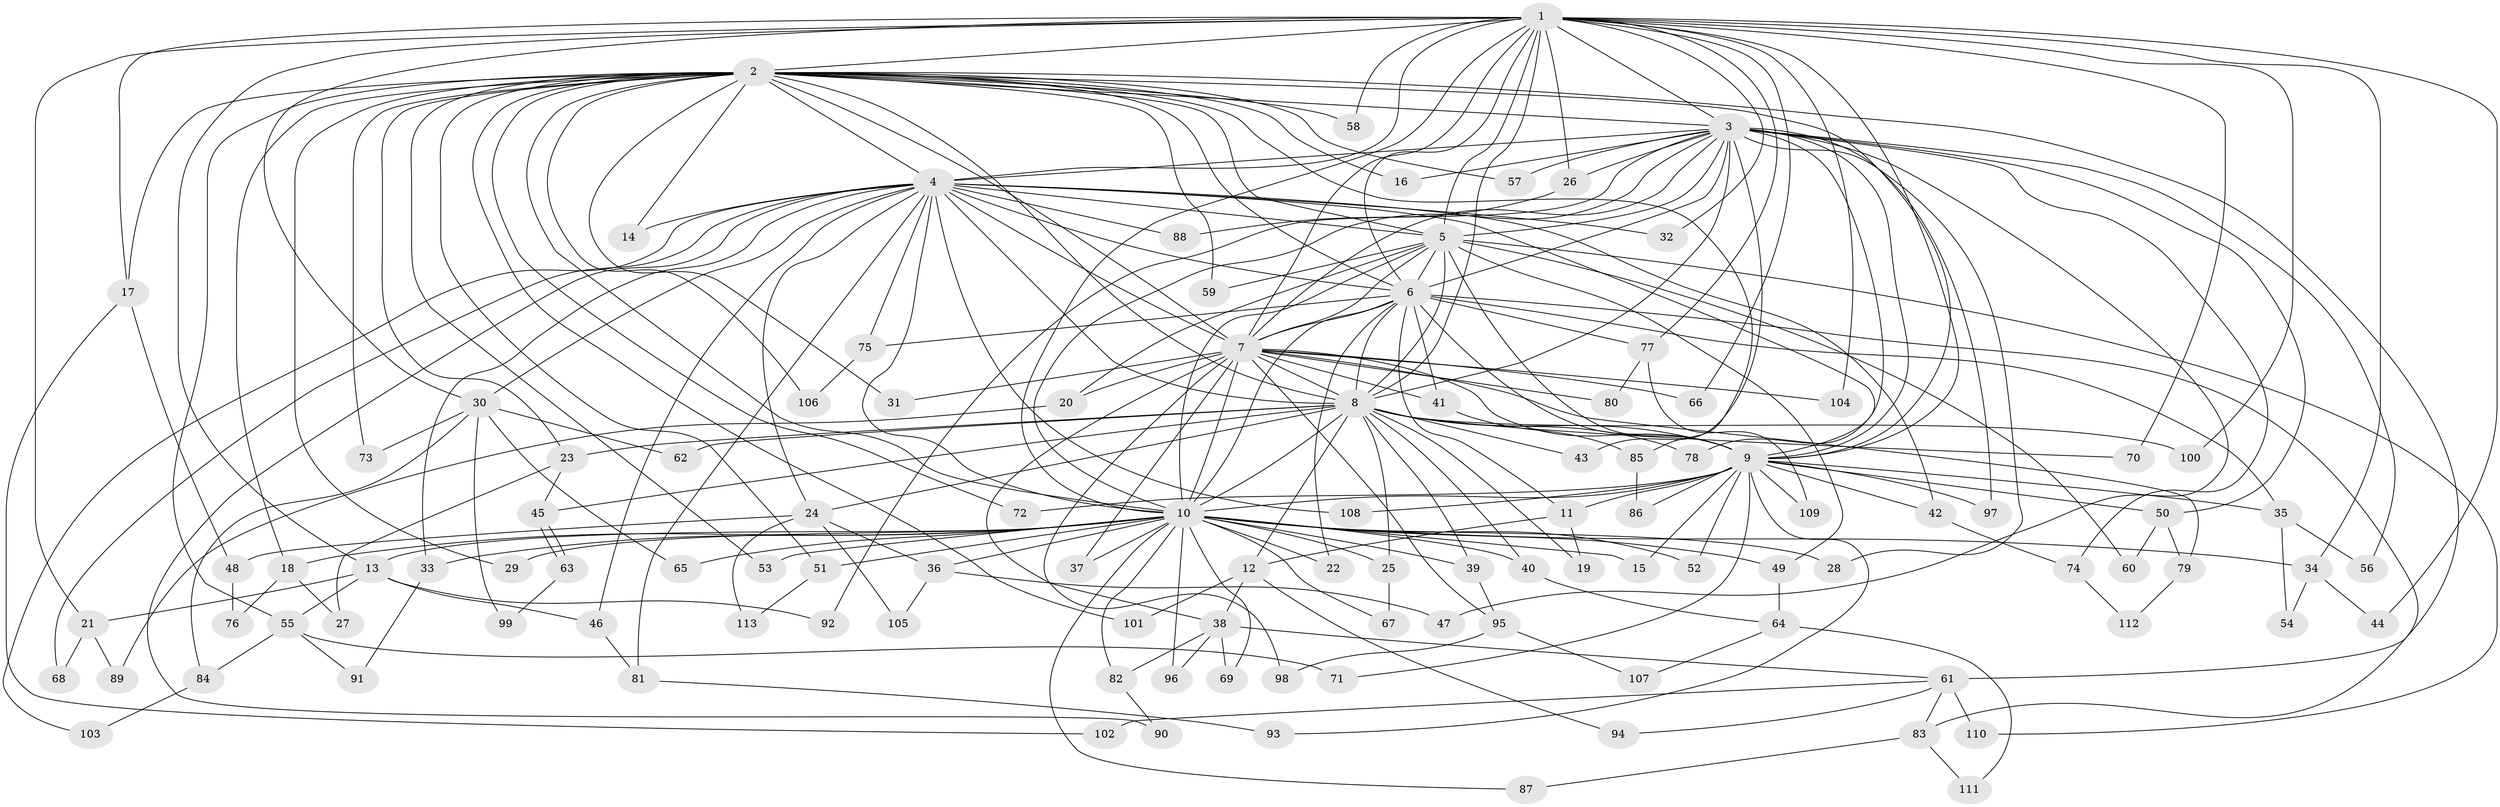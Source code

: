 // coarse degree distribution, {19: 0.014492753623188406, 27: 0.014492753623188406, 14: 0.028985507246376812, 16: 0.014492753623188406, 28: 0.014492753623188406, 15: 0.014492753623188406, 8: 0.014492753623188406, 7: 0.043478260869565216, 2: 0.5362318840579711, 4: 0.13043478260869565, 10: 0.014492753623188406, 3: 0.13043478260869565, 6: 0.014492753623188406, 5: 0.014492753623188406}
// Generated by graph-tools (version 1.1) at 2025/49/03/04/25 22:49:38]
// undirected, 113 vertices, 251 edges
graph export_dot {
  node [color=gray90,style=filled];
  1;
  2;
  3;
  4;
  5;
  6;
  7;
  8;
  9;
  10;
  11;
  12;
  13;
  14;
  15;
  16;
  17;
  18;
  19;
  20;
  21;
  22;
  23;
  24;
  25;
  26;
  27;
  28;
  29;
  30;
  31;
  32;
  33;
  34;
  35;
  36;
  37;
  38;
  39;
  40;
  41;
  42;
  43;
  44;
  45;
  46;
  47;
  48;
  49;
  50;
  51;
  52;
  53;
  54;
  55;
  56;
  57;
  58;
  59;
  60;
  61;
  62;
  63;
  64;
  65;
  66;
  67;
  68;
  69;
  70;
  71;
  72;
  73;
  74;
  75;
  76;
  77;
  78;
  79;
  80;
  81;
  82;
  83;
  84;
  85;
  86;
  87;
  88;
  89;
  90;
  91;
  92;
  93;
  94;
  95;
  96;
  97;
  98;
  99;
  100;
  101;
  102;
  103;
  104;
  105;
  106;
  107;
  108;
  109;
  110;
  111;
  112;
  113;
  1 -- 2;
  1 -- 3;
  1 -- 4;
  1 -- 5;
  1 -- 6;
  1 -- 7;
  1 -- 8;
  1 -- 9;
  1 -- 10;
  1 -- 13;
  1 -- 17;
  1 -- 21;
  1 -- 26;
  1 -- 30;
  1 -- 32;
  1 -- 34;
  1 -- 44;
  1 -- 58;
  1 -- 66;
  1 -- 70;
  1 -- 77;
  1 -- 100;
  1 -- 104;
  2 -- 3;
  2 -- 4;
  2 -- 5;
  2 -- 6;
  2 -- 7;
  2 -- 8;
  2 -- 9;
  2 -- 10;
  2 -- 14;
  2 -- 16;
  2 -- 17;
  2 -- 18;
  2 -- 23;
  2 -- 29;
  2 -- 31;
  2 -- 51;
  2 -- 53;
  2 -- 55;
  2 -- 57;
  2 -- 58;
  2 -- 59;
  2 -- 61;
  2 -- 72;
  2 -- 73;
  2 -- 85;
  2 -- 101;
  2 -- 106;
  3 -- 4;
  3 -- 5;
  3 -- 6;
  3 -- 7;
  3 -- 8;
  3 -- 9;
  3 -- 10;
  3 -- 16;
  3 -- 26;
  3 -- 28;
  3 -- 43;
  3 -- 47;
  3 -- 50;
  3 -- 56;
  3 -- 57;
  3 -- 74;
  3 -- 78;
  3 -- 92;
  3 -- 97;
  4 -- 5;
  4 -- 6;
  4 -- 7;
  4 -- 8;
  4 -- 9;
  4 -- 10;
  4 -- 14;
  4 -- 24;
  4 -- 30;
  4 -- 32;
  4 -- 33;
  4 -- 42;
  4 -- 46;
  4 -- 68;
  4 -- 75;
  4 -- 81;
  4 -- 88;
  4 -- 90;
  4 -- 103;
  4 -- 108;
  5 -- 6;
  5 -- 7;
  5 -- 8;
  5 -- 9;
  5 -- 10;
  5 -- 20;
  5 -- 49;
  5 -- 59;
  5 -- 60;
  5 -- 110;
  6 -- 7;
  6 -- 8;
  6 -- 9;
  6 -- 10;
  6 -- 11;
  6 -- 22;
  6 -- 35;
  6 -- 41;
  6 -- 75;
  6 -- 77;
  6 -- 83;
  7 -- 8;
  7 -- 9;
  7 -- 10;
  7 -- 20;
  7 -- 31;
  7 -- 37;
  7 -- 38;
  7 -- 41;
  7 -- 66;
  7 -- 79;
  7 -- 80;
  7 -- 95;
  7 -- 98;
  7 -- 104;
  8 -- 9;
  8 -- 10;
  8 -- 12;
  8 -- 19;
  8 -- 23;
  8 -- 24;
  8 -- 25;
  8 -- 39;
  8 -- 40;
  8 -- 43;
  8 -- 45;
  8 -- 62;
  8 -- 70;
  8 -- 78;
  8 -- 100;
  9 -- 10;
  9 -- 11;
  9 -- 15;
  9 -- 35;
  9 -- 42;
  9 -- 50;
  9 -- 52;
  9 -- 71;
  9 -- 72;
  9 -- 86;
  9 -- 93;
  9 -- 97;
  9 -- 108;
  9 -- 109;
  10 -- 13;
  10 -- 15;
  10 -- 18;
  10 -- 22;
  10 -- 25;
  10 -- 28;
  10 -- 29;
  10 -- 33;
  10 -- 34;
  10 -- 36;
  10 -- 37;
  10 -- 39;
  10 -- 40;
  10 -- 49;
  10 -- 51;
  10 -- 52;
  10 -- 53;
  10 -- 65;
  10 -- 67;
  10 -- 69;
  10 -- 82;
  10 -- 87;
  10 -- 96;
  11 -- 12;
  11 -- 19;
  12 -- 38;
  12 -- 94;
  12 -- 101;
  13 -- 21;
  13 -- 46;
  13 -- 55;
  13 -- 92;
  17 -- 48;
  17 -- 102;
  18 -- 27;
  18 -- 76;
  20 -- 89;
  21 -- 68;
  21 -- 89;
  23 -- 27;
  23 -- 45;
  24 -- 36;
  24 -- 48;
  24 -- 105;
  24 -- 113;
  25 -- 67;
  26 -- 88;
  30 -- 62;
  30 -- 65;
  30 -- 73;
  30 -- 84;
  30 -- 99;
  33 -- 91;
  34 -- 44;
  34 -- 54;
  35 -- 54;
  35 -- 56;
  36 -- 47;
  36 -- 105;
  38 -- 61;
  38 -- 69;
  38 -- 82;
  38 -- 96;
  39 -- 95;
  40 -- 64;
  41 -- 85;
  42 -- 74;
  45 -- 63;
  45 -- 63;
  46 -- 81;
  48 -- 76;
  49 -- 64;
  50 -- 60;
  50 -- 79;
  51 -- 113;
  55 -- 71;
  55 -- 84;
  55 -- 91;
  61 -- 83;
  61 -- 94;
  61 -- 102;
  61 -- 110;
  63 -- 99;
  64 -- 107;
  64 -- 111;
  74 -- 112;
  75 -- 106;
  77 -- 80;
  77 -- 109;
  79 -- 112;
  81 -- 93;
  82 -- 90;
  83 -- 87;
  83 -- 111;
  84 -- 103;
  85 -- 86;
  95 -- 98;
  95 -- 107;
}
